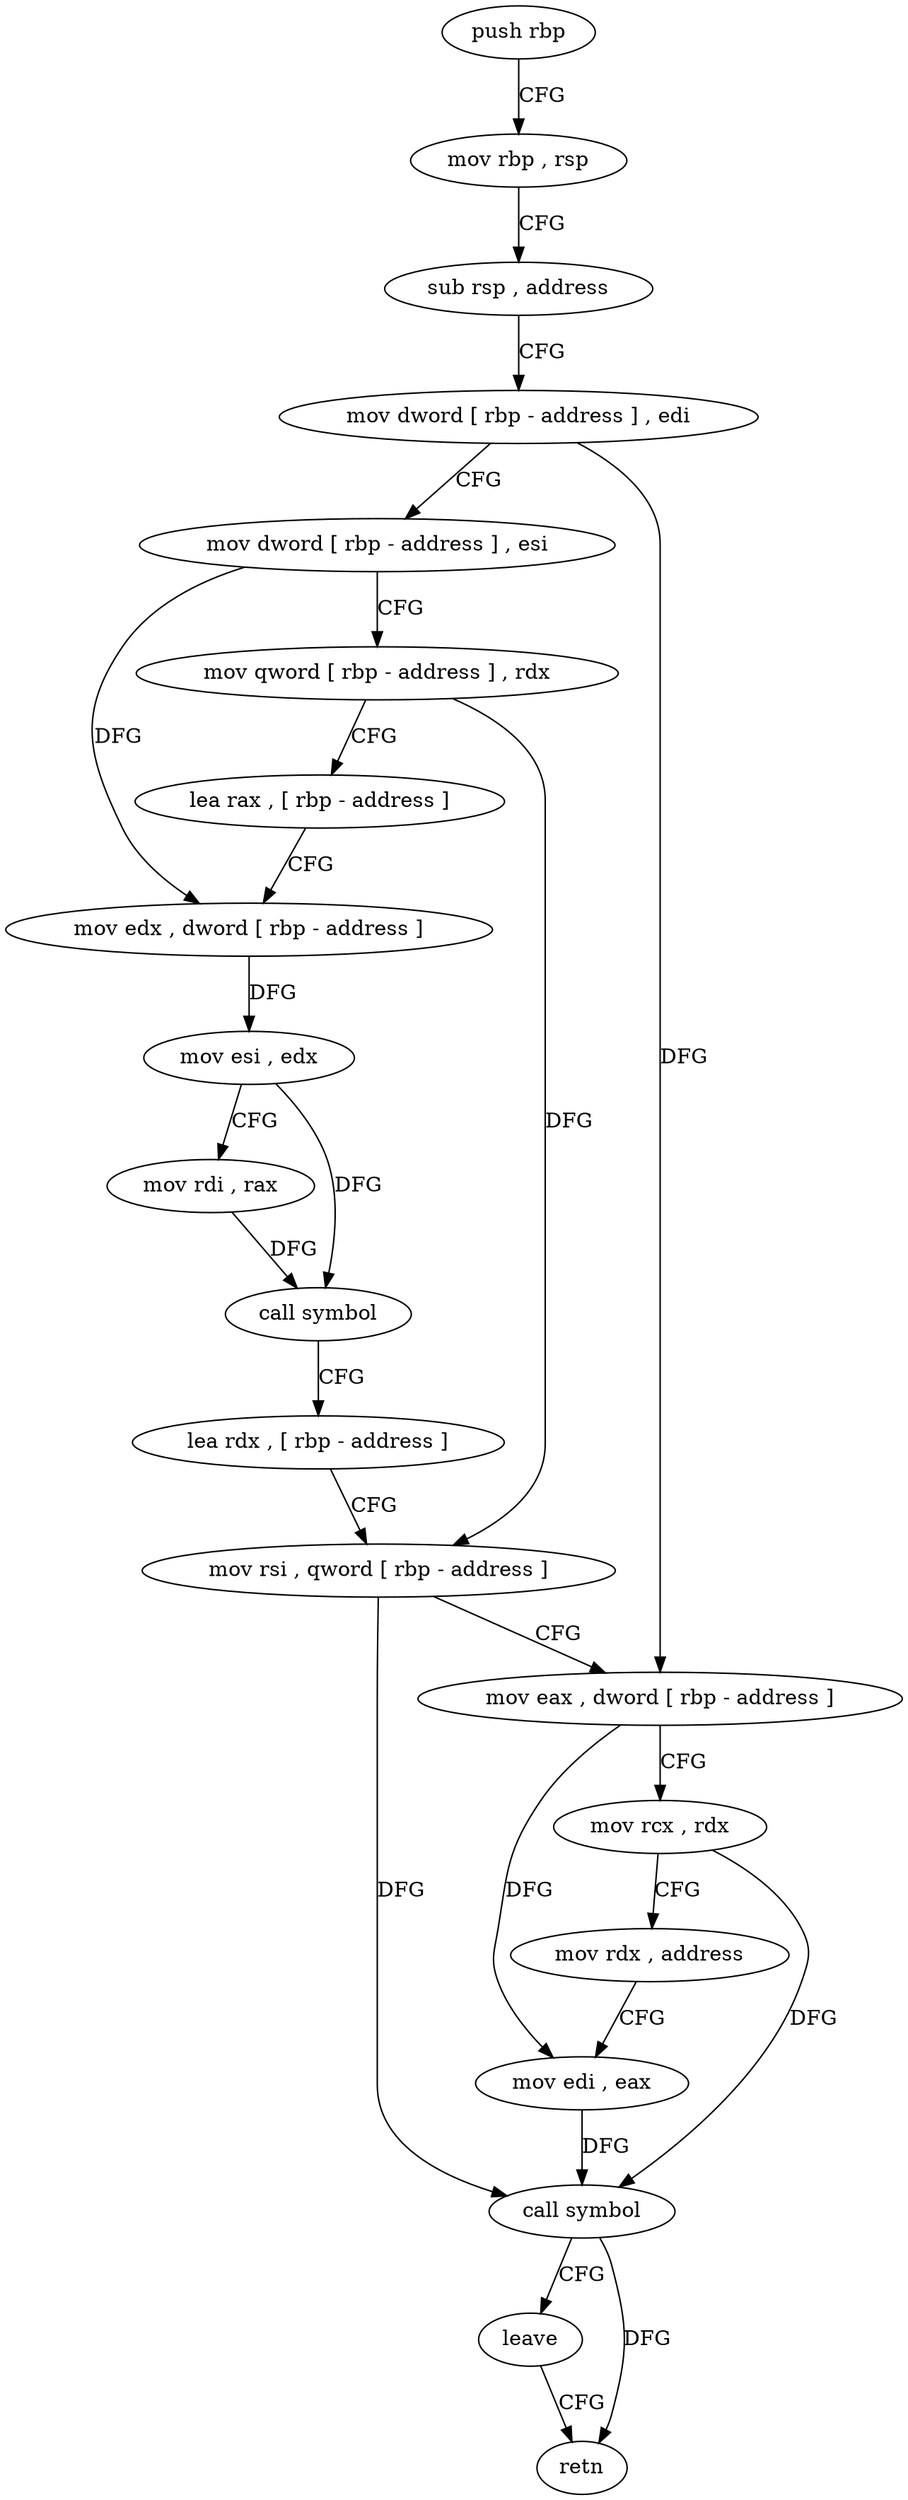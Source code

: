 digraph "func" {
"4363973" [label = "push rbp" ]
"4363974" [label = "mov rbp , rsp" ]
"4363977" [label = "sub rsp , address" ]
"4363981" [label = "mov dword [ rbp - address ] , edi" ]
"4363984" [label = "mov dword [ rbp - address ] , esi" ]
"4363987" [label = "mov qword [ rbp - address ] , rdx" ]
"4363991" [label = "lea rax , [ rbp - address ]" ]
"4363995" [label = "mov edx , dword [ rbp - address ]" ]
"4363998" [label = "mov esi , edx" ]
"4364000" [label = "mov rdi , rax" ]
"4364003" [label = "call symbol" ]
"4364008" [label = "lea rdx , [ rbp - address ]" ]
"4364012" [label = "mov rsi , qword [ rbp - address ]" ]
"4364016" [label = "mov eax , dword [ rbp - address ]" ]
"4364019" [label = "mov rcx , rdx" ]
"4364022" [label = "mov rdx , address" ]
"4364029" [label = "mov edi , eax" ]
"4364031" [label = "call symbol" ]
"4364036" [label = "leave" ]
"4364037" [label = "retn" ]
"4363973" -> "4363974" [ label = "CFG" ]
"4363974" -> "4363977" [ label = "CFG" ]
"4363977" -> "4363981" [ label = "CFG" ]
"4363981" -> "4363984" [ label = "CFG" ]
"4363981" -> "4364016" [ label = "DFG" ]
"4363984" -> "4363987" [ label = "CFG" ]
"4363984" -> "4363995" [ label = "DFG" ]
"4363987" -> "4363991" [ label = "CFG" ]
"4363987" -> "4364012" [ label = "DFG" ]
"4363991" -> "4363995" [ label = "CFG" ]
"4363995" -> "4363998" [ label = "DFG" ]
"4363998" -> "4364000" [ label = "CFG" ]
"4363998" -> "4364003" [ label = "DFG" ]
"4364000" -> "4364003" [ label = "DFG" ]
"4364003" -> "4364008" [ label = "CFG" ]
"4364008" -> "4364012" [ label = "CFG" ]
"4364012" -> "4364016" [ label = "CFG" ]
"4364012" -> "4364031" [ label = "DFG" ]
"4364016" -> "4364019" [ label = "CFG" ]
"4364016" -> "4364029" [ label = "DFG" ]
"4364019" -> "4364022" [ label = "CFG" ]
"4364019" -> "4364031" [ label = "DFG" ]
"4364022" -> "4364029" [ label = "CFG" ]
"4364029" -> "4364031" [ label = "DFG" ]
"4364031" -> "4364036" [ label = "CFG" ]
"4364031" -> "4364037" [ label = "DFG" ]
"4364036" -> "4364037" [ label = "CFG" ]
}
